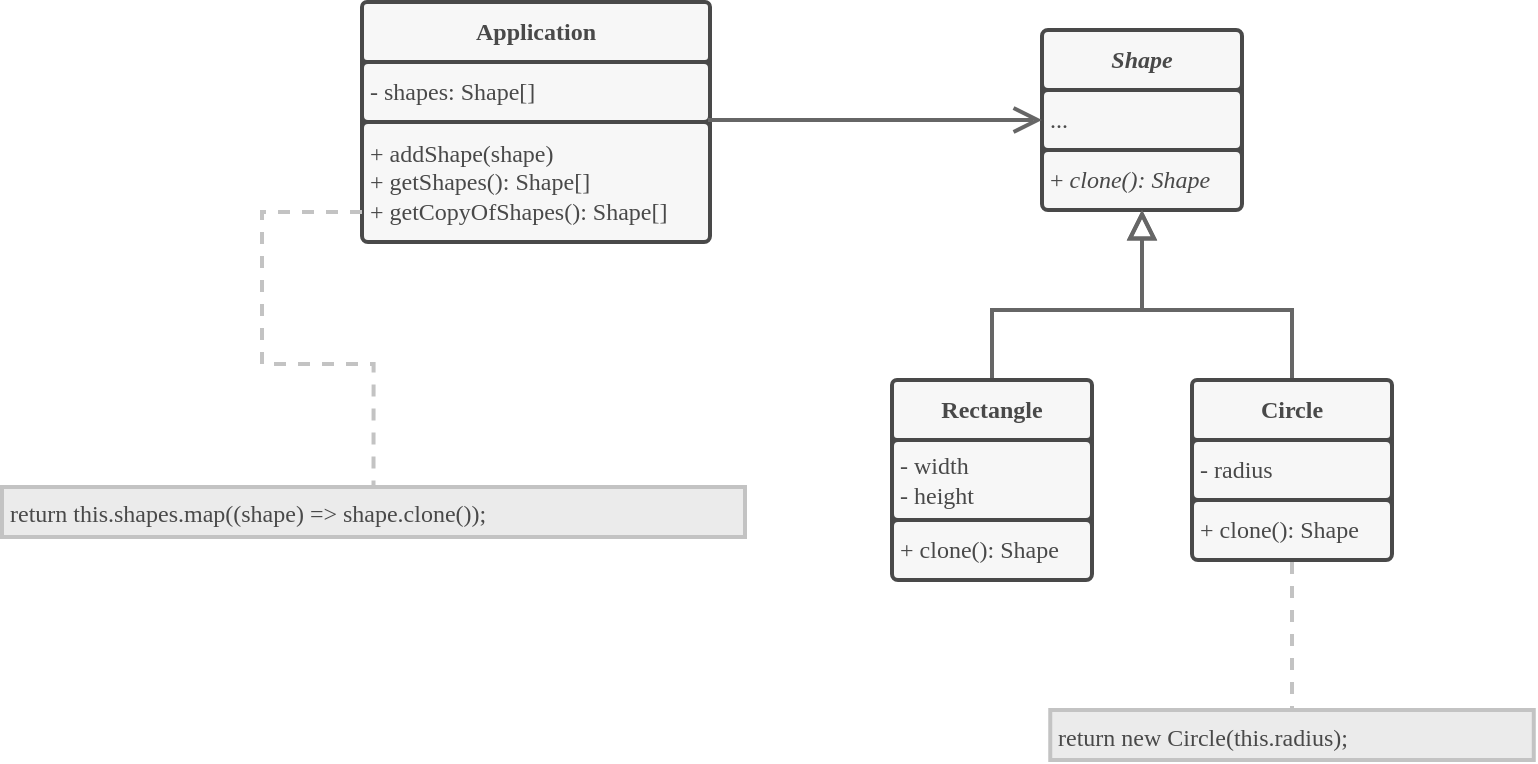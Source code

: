 <mxfile>
    <diagram name="Página-1" id="TTp-K46U8V-8WiusqMop">
        <mxGraphModel dx="104" dy="1569" grid="1" gridSize="10" guides="1" tooltips="1" connect="1" arrows="1" fold="1" page="1" pageScale="1" pageWidth="827" pageHeight="1169" math="0" shadow="0">
            <root>
                <mxCell id="0"/>
                <mxCell id="1" parent="0"/>
                <mxCell id="28" value="" style="whiteSpace=wrap;html=1;fillColor=#494949;strokeColor=#494949;container=0;strokeWidth=2;" vertex="1" parent="1">
                    <mxGeometry x="1645" y="102.5" width="100.0" height="40" as="geometry"/>
                </mxCell>
                <mxCell id="22" value="" style="whiteSpace=wrap;html=1;fillColor=#494949;strokeColor=#494949;container=0;strokeWidth=2;" vertex="1" parent="1">
                    <mxGeometry x="1570" y="-86.333" width="100.0" height="62.667" as="geometry"/>
                </mxCell>
                <mxCell id="23" value="&lt;i&gt;&lt;font color=&quot;#494949&quot; data-font-src=&quot;https://fonts.googleapis.com/css?family=Nunito&quot; face=&quot;Nunito&quot;&gt;&lt;b&gt;Shape&lt;/b&gt;&lt;/font&gt;&lt;/i&gt;" style="rounded=1;whiteSpace=wrap;html=1;arcSize=6;fillColor=#F7F7F7;strokeColor=#494949;strokeWidth=2;container=0;absoluteArcSize=1;" vertex="1" parent="1">
                    <mxGeometry x="1570" y="-100" width="100" height="30" as="geometry"/>
                </mxCell>
                <mxCell id="24" value="&lt;font style=&quot;&quot; data-font-src=&quot;https://fonts.googleapis.com/css?family=Nunito&quot; face=&quot;Nunito&quot;&gt;...&lt;/font&gt;" style="rounded=1;whiteSpace=wrap;html=1;arcSize=6;fillColor=#F7F7F7;strokeColor=#494949;align=left;perimeterSpacing=0;spacingLeft=2;fontColor=#494949;strokeWidth=2;container=0;absoluteArcSize=1;" vertex="1" parent="1">
                    <mxGeometry x="1570" y="-70" width="100" height="30" as="geometry"/>
                </mxCell>
                <mxCell id="25" value="&lt;font face=&quot;Nunito&quot; data-font-src=&quot;https://fonts.googleapis.com/css?family=Nunito&quot;&gt;+ &lt;i&gt;clone(): Shape&lt;/i&gt;&lt;/font&gt;&lt;font data-font-src=&quot;https://fonts.googleapis.com/css?family=Nunito&quot;&gt;&lt;br&gt;&lt;/font&gt;" style="rounded=1;whiteSpace=wrap;html=1;arcSize=6;fillColor=#F7F7F7;strokeColor=#494949;align=left;spacingLeft=2;fontColor=#494949;strokeWidth=2;container=0;absoluteArcSize=1;" vertex="1" parent="1">
                    <mxGeometry x="1570" y="-40" width="100" height="30" as="geometry"/>
                </mxCell>
                <mxCell id="37" style="edgeStyle=orthogonalEdgeStyle;html=1;entryX=0.5;entryY=1;entryDx=0;entryDy=0;endArrow=block;rounded=0;strokeColor=#666666;endFill=0;strokeWidth=2;endSize=10;startSize=10;exitX=0.5;exitY=0;exitDx=0;exitDy=0;" edge="1" parent="1" source="29" target="25">
                    <mxGeometry relative="1" as="geometry">
                        <Array as="points">
                            <mxPoint x="1695" y="40"/>
                            <mxPoint x="1620" y="40"/>
                        </Array>
                    </mxGeometry>
                </mxCell>
                <mxCell id="29" value="&lt;b style=&quot;color: rgb(73, 73, 73); font-family: Nunito;&quot;&gt;Circle&lt;/b&gt;" style="rounded=1;whiteSpace=wrap;html=1;arcSize=5;fillColor=#F7F7F7;strokeColor=#494949;strokeWidth=2;container=0;absoluteArcSize=1;" vertex="1" parent="1">
                    <mxGeometry x="1645" y="75" width="100" height="30" as="geometry"/>
                </mxCell>
                <mxCell id="30" value="&lt;font style=&quot;&quot; data-font-src=&quot;https://fonts.googleapis.com/css?family=Nunito&quot; face=&quot;Nunito&quot;&gt;- radius&lt;/font&gt;" style="rounded=1;whiteSpace=wrap;html=1;arcSize=6;fillColor=#F7F7F7;strokeColor=#494949;align=left;perimeterSpacing=0;spacingLeft=2;fontColor=#494949;strokeWidth=2;container=0;absoluteArcSize=1;" vertex="1" parent="1">
                    <mxGeometry x="1645" y="105" width="100" height="30" as="geometry"/>
                </mxCell>
                <mxCell id="41" style="edgeStyle=orthogonalEdgeStyle;html=1;entryX=0.5;entryY=0;entryDx=0;entryDy=0;endArrow=none;rounded=0;strokeColor=#C3C3C3;endFill=0;dashed=1;strokeWidth=2;sourcePerimeterSpacing=1;" edge="1" parent="1" source="31" target="40">
                    <mxGeometry relative="1" as="geometry"/>
                </mxCell>
                <mxCell id="31" value="&lt;font data-font-src=&quot;https://fonts.googleapis.com/css?family=Nunito&quot;&gt;&lt;span style=&quot;font-family: Nunito;&quot;&gt;+&amp;nbsp;&lt;/span&gt;&lt;span style=&quot;font-family: Nunito;&quot;&gt;clone(): Shape&lt;/span&gt;&lt;br&gt;&lt;/font&gt;" style="rounded=1;whiteSpace=wrap;html=1;arcSize=6;fillColor=#F7F7F7;strokeColor=#494949;align=left;spacingLeft=2;fontColor=#494949;strokeWidth=2;container=0;absoluteArcSize=1;" vertex="1" parent="1">
                    <mxGeometry x="1645" y="135" width="100.0" height="30" as="geometry"/>
                </mxCell>
                <mxCell id="33" value="" style="whiteSpace=wrap;html=1;fillColor=#494949;strokeColor=#494949;container=0;strokeWidth=2;" vertex="1" parent="1">
                    <mxGeometry x="1495" y="102.5" width="100.0" height="60" as="geometry"/>
                </mxCell>
                <mxCell id="38" style="edgeStyle=orthogonalEdgeStyle;html=1;endArrow=block;rounded=0;strokeColor=#666666;endFill=0;strokeWidth=2;endSize=10;startSize=10;exitX=0.5;exitY=0;exitDx=0;exitDy=0;" edge="1" parent="1" source="34">
                    <mxGeometry relative="1" as="geometry">
                        <mxPoint x="1620" y="-10.0" as="targetPoint"/>
                        <Array as="points">
                            <mxPoint x="1545" y="40"/>
                            <mxPoint x="1620" y="40"/>
                        </Array>
                    </mxGeometry>
                </mxCell>
                <mxCell id="34" value="&lt;b style=&quot;color: rgb(73, 73, 73); font-family: Nunito;&quot;&gt;Rectangle&lt;/b&gt;" style="rounded=1;whiteSpace=wrap;html=1;arcSize=5;fillColor=#F7F7F7;strokeColor=#494949;strokeWidth=2;container=0;absoluteArcSize=1;" vertex="1" parent="1">
                    <mxGeometry x="1495" y="75" width="100" height="30" as="geometry"/>
                </mxCell>
                <mxCell id="35" value="&lt;font face=&quot;Nunito&quot;&gt;- width&lt;br&gt;- height&lt;br&gt;&lt;/font&gt;" style="rounded=1;whiteSpace=wrap;html=1;arcSize=6;fillColor=#F7F7F7;strokeColor=#494949;align=left;perimeterSpacing=0;spacingLeft=2;fontColor=#494949;strokeWidth=2;container=0;absoluteArcSize=1;" vertex="1" parent="1">
                    <mxGeometry x="1495" y="105" width="100" height="40" as="geometry"/>
                </mxCell>
                <mxCell id="36" value="&lt;font data-font-src=&quot;https://fonts.googleapis.com/css?family=Nunito&quot;&gt;&lt;span style=&quot;font-family: Nunito;&quot;&gt;+&amp;nbsp;&lt;/span&gt;&lt;span style=&quot;font-family: Nunito;&quot;&gt;clone(): Shape&lt;/span&gt;&lt;br&gt;&lt;/font&gt;" style="rounded=1;whiteSpace=wrap;html=1;arcSize=6;fillColor=#F7F7F7;strokeColor=#494949;align=left;spacingLeft=2;fontColor=#494949;strokeWidth=2;container=0;absoluteArcSize=1;" vertex="1" parent="1">
                    <mxGeometry x="1495" y="145" width="100.0" height="30" as="geometry"/>
                </mxCell>
                <mxCell id="40" value="&lt;div style=&quot;line-height: 26px;&quot;&gt;&lt;font data-font-src=&quot;https://fonts.googleapis.com/css?family=Fira+Code+Medium&quot; face=&quot;Fira Code Medium&quot;&gt;return new Circle(this.radius);&lt;/font&gt;&lt;/div&gt;" style="rounded=0;whiteSpace=wrap;html=1;fontColor=#494949;strokeColor=#C3C3C3;fillColor=#EBEBEB;align=left;verticalAlign=middle;spacingLeft=2;spacingRight=1;strokeWidth=2;" vertex="1" parent="1">
                    <mxGeometry x="1574.13" y="240" width="241.75" height="25" as="geometry"/>
                </mxCell>
                <mxCell id="47" value="" style="group" vertex="1" connectable="0" parent="1">
                    <mxGeometry x="1230" y="-114" width="174" height="120" as="geometry"/>
                </mxCell>
                <mxCell id="42" value="" style="whiteSpace=wrap;html=1;fillColor=#494949;strokeColor=#494949;container=0;strokeWidth=2;" vertex="1" parent="47">
                    <mxGeometry y="27.5" width="174.0" height="60" as="geometry"/>
                </mxCell>
                <mxCell id="43" value="&lt;b style=&quot;color: rgb(73, 73, 73); font-family: Nunito;&quot;&gt;Application&lt;/b&gt;" style="rounded=1;whiteSpace=wrap;html=1;arcSize=5;fillColor=#F7F7F7;strokeColor=#494949;strokeWidth=2;container=0;absoluteArcSize=1;" vertex="1" parent="47">
                    <mxGeometry width="174.0" height="30" as="geometry"/>
                </mxCell>
                <mxCell id="44" value="&lt;font face=&quot;Nunito&quot;&gt;- shapes: Shape[]&lt;br&gt;&lt;/font&gt;" style="rounded=1;whiteSpace=wrap;html=1;arcSize=6;fillColor=#F7F7F7;strokeColor=#494949;align=left;perimeterSpacing=0;spacingLeft=2;fontColor=#494949;strokeWidth=2;container=0;absoluteArcSize=1;" vertex="1" parent="47">
                    <mxGeometry y="30" width="174.0" height="30" as="geometry"/>
                </mxCell>
                <mxCell id="45" value="&lt;font data-font-src=&quot;https://fonts.googleapis.com/css?family=Nunito&quot;&gt;&lt;font data-font-src=&quot;https://fonts.googleapis.com/css?family=Nunito&quot; face=&quot;Nunito&quot;&gt;&lt;font data-font-src=&quot;https://fonts.googleapis.com/css?family=Nunito&quot;&gt;+ addShape(shape)&lt;br&gt;+ getShapes(): Shape[]&lt;br&gt;&lt;/font&gt;+ getCopyOfShapes(): Shape[]&lt;/font&gt;&lt;br&gt;&lt;/font&gt;" style="rounded=1;whiteSpace=wrap;html=1;arcSize=6;fillColor=#F7F7F7;strokeColor=#494949;align=left;spacingLeft=2;fontColor=#494949;strokeWidth=2;container=0;absoluteArcSize=1;" vertex="1" parent="47">
                    <mxGeometry y="60" width="174.0" height="60" as="geometry"/>
                </mxCell>
                <mxCell id="48" style="edgeStyle=orthogonalEdgeStyle;html=1;exitX=1;exitY=1;exitDx=0;exitDy=0;fontFamily=Helvetica;fontSource=https%3A%2F%2Ffonts.googleapis.com%2Fcss%3Ffamily%3DFira%2BCode%2BMedium;endArrow=open;rounded=0;strokeColor=#666666;endFill=0;strokeWidth=2;endSize=10;startSize=10;sourcePerimeterSpacing=9;targetPerimeterSpacing=0;" edge="1" parent="1" source="44" target="24">
                    <mxGeometry relative="1" as="geometry">
                        <Array as="points">
                            <mxPoint x="1404" y="-55"/>
                        </Array>
                    </mxGeometry>
                </mxCell>
                <mxCell id="49" value="&lt;div style=&quot;line-height: 26px;&quot;&gt;&lt;font data-font-src=&quot;https://fonts.googleapis.com/css?family=Fira+Code+Medium&quot; face=&quot;Fira Code Medium&quot;&gt;return this.shapes.map((shape) =&amp;gt; shape.clone());&lt;/font&gt;&lt;/div&gt;" style="rounded=0;whiteSpace=wrap;html=1;fontColor=#494949;strokeColor=#C3C3C3;fillColor=#EBEBEB;align=left;verticalAlign=middle;spacingLeft=2;spacingRight=1;strokeWidth=2;" vertex="1" parent="1">
                    <mxGeometry x="1050" y="128.5" width="371.5" height="25" as="geometry"/>
                </mxCell>
                <mxCell id="50" style="edgeStyle=orthogonalEdgeStyle;html=1;exitX=0;exitY=0.75;exitDx=0;exitDy=0;entryX=0.5;entryY=0;entryDx=0;entryDy=0;fontFamily=Helvetica;fontSource=https%3A%2F%2Ffonts.googleapis.com%2Fcss%3Ffamily%3DFira%2BCode%2BMedium;sourcePerimeterSpacing=2;targetPerimeterSpacing=1;endArrow=none;rounded=0;strokeColor=#C3C3C3;endFill=0;dashed=1;strokeWidth=2;" edge="1" parent="1" source="45" target="49">
                    <mxGeometry relative="1" as="geometry">
                        <Array as="points">
                            <mxPoint x="1180" y="-9"/>
                            <mxPoint x="1180" y="67"/>
                            <mxPoint x="1236" y="67"/>
                        </Array>
                    </mxGeometry>
                </mxCell>
            </root>
        </mxGraphModel>
    </diagram>
</mxfile>
